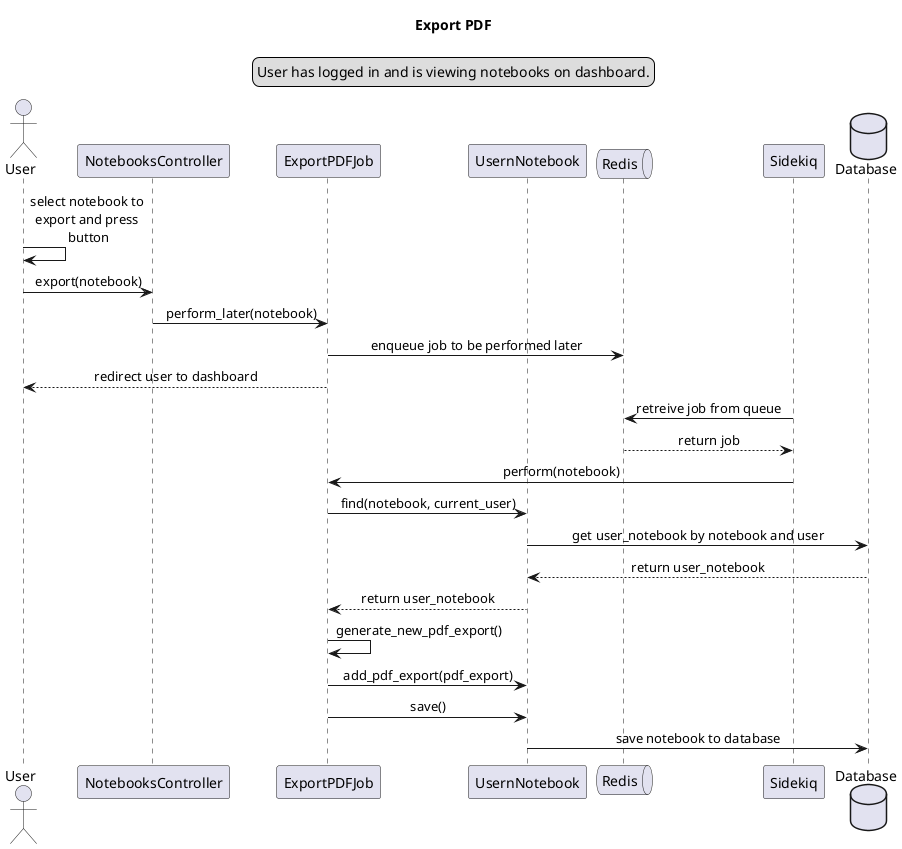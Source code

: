@startuml Export PDF
title Export PDF
skinparam sequenceMessageAlign center

legend top
User has logged in and is viewing notebooks on dashboard.
endlegend

actor User as user
participant NotebooksController as nc
participant ExportPDFJob as job
participant UsernNotebook as unm
queue Redis as q
participant Sidekiq as kiq
database Database as db

user -> user : select notebook to \nexport and press \nbutton
user -> nc : export(notebook)
nc -> job : perform_later(notebook)
job -> q : enqueue job to be performed later
user <-- job : redirect user to dashboard
q <- kiq : retreive job from queue
q --> kiq : return job
job <- kiq : perform(notebook)
job -> unm : find(notebook, current_user)
unm -> db : get user_notebook by notebook and user
unm <-- db : return user_notebook
job <-- unm : return user_notebook
job -> job : generate_new_pdf_export()
job -> unm : add_pdf_export(pdf_export)
job -> unm : save()
unm -> db : save notebook to database

@enduml